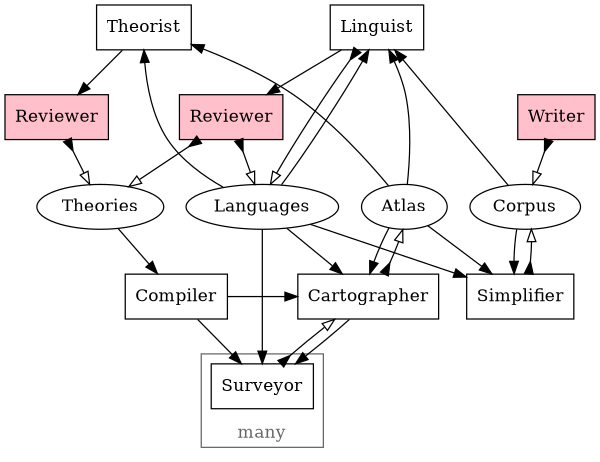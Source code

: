 digraph G {
	overlap=false;
	size="4,4";
	node [shape=box];


	//subgraph cluster_legend {
	//	rank="max";
	//	Human [style=filled, fillcolor=pink];
	//	Data [shape=ellipse];
	//}

	Theorist;
	Linguist;
    {
        rank="same";
        node [style=filled, fillcolor=pink];
        TheoriesReviewer [label="Reviewer"];
        LanguagesReviewer [label="Reviewer"];
        Writer;
    }
	{
		node [shape=ellipse];
		Languages;
		Theories;
		Atlas;
		Corpus;
	}
    Compiler;
	Simplifier;

	subgraph cluster_survey {
		Surveyor;

		color = "#666666";
		fontcolor = "#666666";
		label = "many";
		labelloc = "b";
	}

	{ rank="min"; Linguist; Theorist; }
	{ rank="same"; Languages; Theories; Atlas; Corpus; }
	{ rank="same"; Cartographer; Compiler; Simplifier; }


	// Workflow: Compile
	edge [dir=forward arrowhead=normal]; // pull
	Theories -> Compiler;
	Compiler -> Surveyor;
	Compiler -> Cartographer;

	// Workflow: Survey
	edge [dir=forward arrowhead=normal]; // pull
	Atlas -> Cartographer;
	Languages -> Cartographer;
	Languages -> Surveyor;
	Cartographer -> Surveyor;
	edge [dir=both arrowtail=inv arrowhead=empty]; // push
	Surveyor -> Cartographer;
	Cartographer -> Atlas;

	// Workflow: Simplify
	edge [dir=forward arrowhead=normal]; // pull
	Atlas -> Simplifier;
	Languages -> Simplifier;
	Corpus -> Simplifier;
	edge [dir=both arrowtail=inv arrowhead=empty]; // push
	Simplifier -> Corpus;

	// Workflow: Fit Language
	edge [dir=forward arrowhead=normal]; // pull
	Corpus -> Linguist;
	Atlas -> Linguist;
	Languages -> Linguist;
	Linguist -> LanguagesReviewer;
	edge [dir=both arrowtail=inv arrowhead=empty]; // push
	Linguist -> Languages;
	LanguagesReviewer -> Languages;
	LanguagesReviewer -> Theories;

	// Workflow: Theorize
	edge [dir=forward arrowhead=normal]; // pull
	Atlas -> Theorist;
	Languages ->  Theorist;
	Theorist -> TheoriesReviewer;
	edge [dir=both arrowtail=inv arrowhead=empty]; // push
	TheoriesReviewer -> Theories;

	// Workflow: Write
	edge [dir=forward arrowhead=normal]; // pull
	edge [dir=both arrowtail=inv arrowhead=empty]; // push
	Writer -> Corpus;
}
